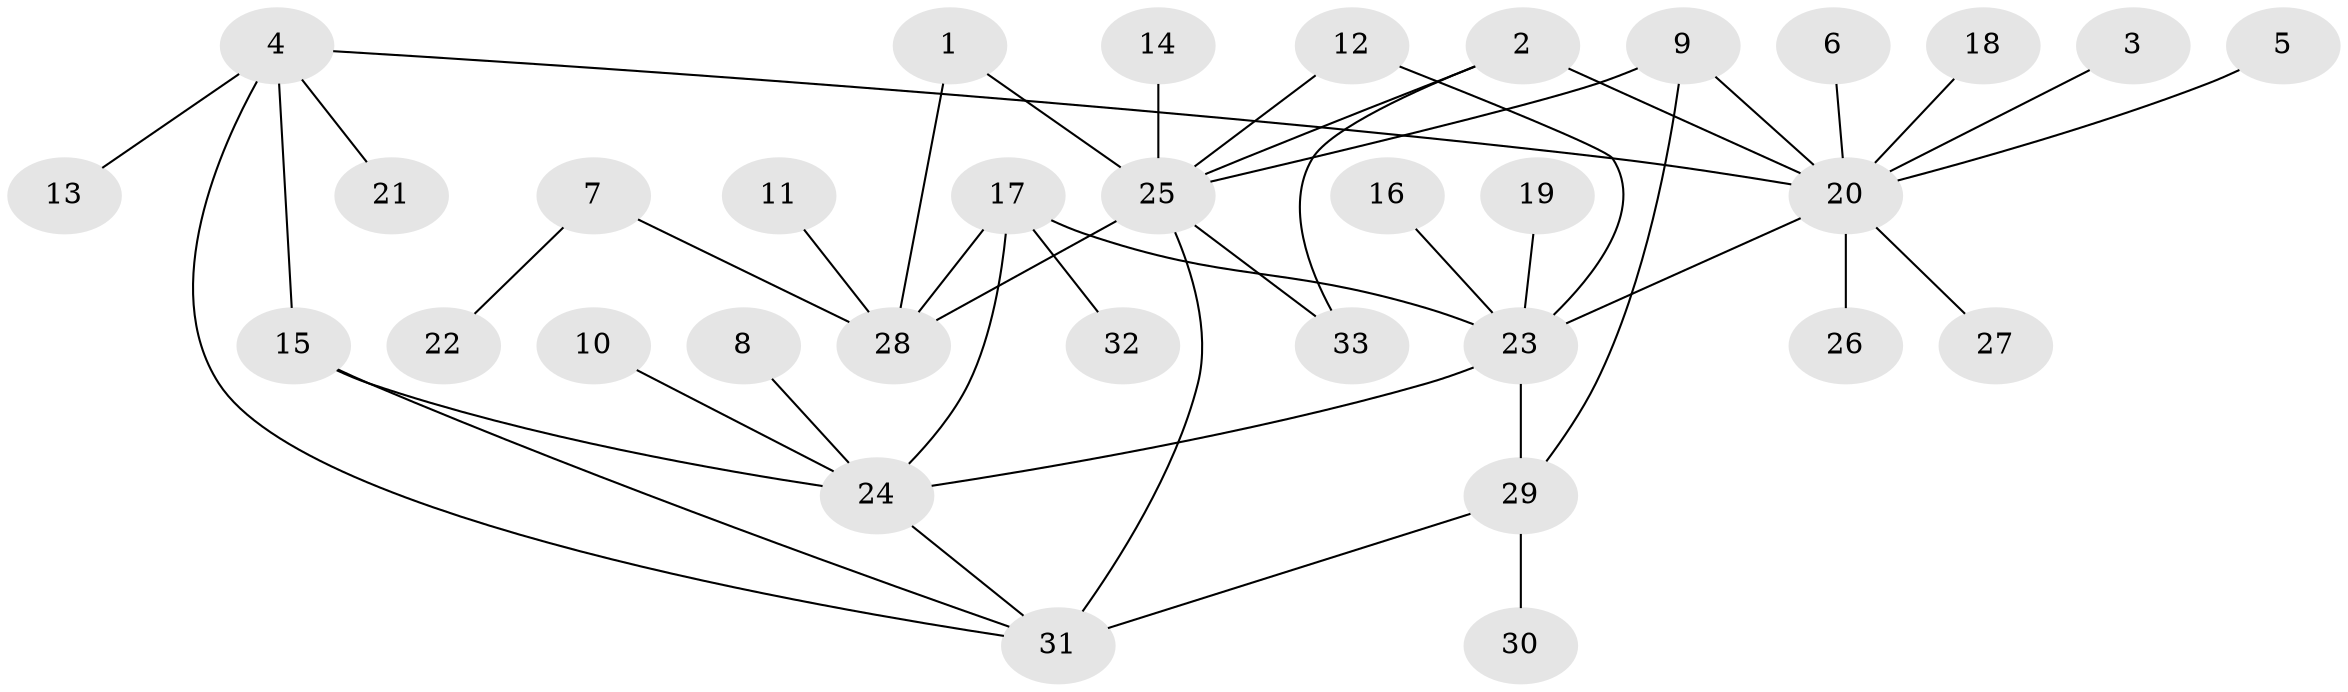 // original degree distribution, {9: 0.03076923076923077, 2: 0.18461538461538463, 7: 0.03076923076923077, 6: 0.07692307692307693, 3: 0.07692307692307693, 4: 0.03076923076923077, 13: 0.015384615384615385, 1: 0.5538461538461539}
// Generated by graph-tools (version 1.1) at 2025/02/03/09/25 03:02:44]
// undirected, 33 vertices, 44 edges
graph export_dot {
graph [start="1"]
  node [color=gray90,style=filled];
  1;
  2;
  3;
  4;
  5;
  6;
  7;
  8;
  9;
  10;
  11;
  12;
  13;
  14;
  15;
  16;
  17;
  18;
  19;
  20;
  21;
  22;
  23;
  24;
  25;
  26;
  27;
  28;
  29;
  30;
  31;
  32;
  33;
  1 -- 25 [weight=1.0];
  1 -- 28 [weight=1.0];
  2 -- 20 [weight=2.0];
  2 -- 25 [weight=1.0];
  2 -- 33 [weight=1.0];
  3 -- 20 [weight=1.0];
  4 -- 13 [weight=1.0];
  4 -- 15 [weight=1.0];
  4 -- 20 [weight=1.0];
  4 -- 21 [weight=1.0];
  4 -- 31 [weight=1.0];
  5 -- 20 [weight=1.0];
  6 -- 20 [weight=1.0];
  7 -- 22 [weight=1.0];
  7 -- 28 [weight=1.0];
  8 -- 24 [weight=1.0];
  9 -- 20 [weight=1.0];
  9 -- 25 [weight=1.0];
  9 -- 29 [weight=2.0];
  10 -- 24 [weight=1.0];
  11 -- 28 [weight=1.0];
  12 -- 23 [weight=1.0];
  12 -- 25 [weight=1.0];
  14 -- 25 [weight=1.0];
  15 -- 24 [weight=1.0];
  15 -- 31 [weight=1.0];
  16 -- 23 [weight=1.0];
  17 -- 23 [weight=1.0];
  17 -- 24 [weight=1.0];
  17 -- 28 [weight=1.0];
  17 -- 32 [weight=1.0];
  18 -- 20 [weight=1.0];
  19 -- 23 [weight=1.0];
  20 -- 23 [weight=1.0];
  20 -- 26 [weight=1.0];
  20 -- 27 [weight=1.0];
  23 -- 24 [weight=1.0];
  23 -- 29 [weight=1.0];
  24 -- 31 [weight=1.0];
  25 -- 28 [weight=1.0];
  25 -- 31 [weight=1.0];
  25 -- 33 [weight=1.0];
  29 -- 30 [weight=1.0];
  29 -- 31 [weight=2.0];
}
